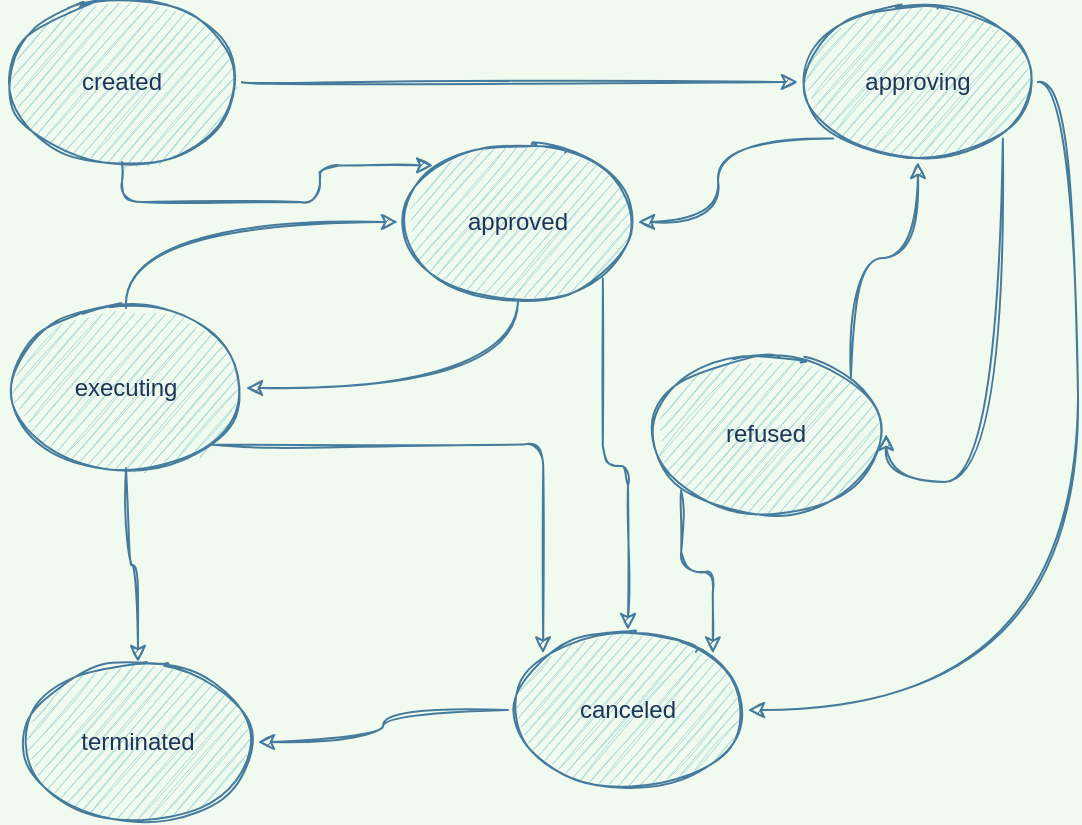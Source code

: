 <mxfile version="13.6.5">
    <diagram id="ks2xiVpTTtP8zvKofEod" name="Page-1">
        <mxGraphModel dx="948" dy="548" grid="0" gridSize="10" guides="1" tooltips="1" connect="1" arrows="1" fold="1" page="0" pageScale="1" pageWidth="827" pageHeight="1169" background="#F1FAEE" math="0" shadow="0">
            <root>
                <mxCell id="0"/>
                <mxCell id="1" parent="0"/>
                <mxCell id="10" style="edgeStyle=orthogonalEdgeStyle;orthogonalLoop=1;jettySize=auto;html=1;exitX=1;exitY=0.5;exitDx=0;exitDy=0;entryX=0;entryY=0.5;entryDx=0;entryDy=0;curved=1;labelBackgroundColor=#F1FAEE;strokeColor=#457B9D;fontColor=#1D3557;sketch=1;" edge="1" parent="1" source="2" target="4">
                    <mxGeometry relative="1" as="geometry"/>
                </mxCell>
                <mxCell id="67" style="edgeStyle=orthogonalEdgeStyle;curved=0;rounded=1;orthogonalLoop=1;jettySize=auto;html=1;exitX=0.5;exitY=1;exitDx=0;exitDy=0;entryX=0;entryY=0;entryDx=0;entryDy=0;strokeColor=#457B9D;fillColor=#A8DADC;fontColor=#1D3557;sketch=1;" edge="1" parent="1" source="2" target="7">
                    <mxGeometry relative="1" as="geometry"/>
                </mxCell>
                <mxCell id="2" value="created" style="ellipse;whiteSpace=wrap;html=1;rounded=1;fillColor=#A8DADC;strokeColor=#457B9D;fontColor=#1D3557;sketch=1;" vertex="1" parent="1">
                    <mxGeometry x="9" y="180" width="120" height="80" as="geometry"/>
                </mxCell>
                <mxCell id="14" style="edgeStyle=orthogonalEdgeStyle;orthogonalLoop=1;jettySize=auto;html=1;exitX=0;exitY=1;exitDx=0;exitDy=0;entryX=1;entryY=0.5;entryDx=0;entryDy=0;curved=1;labelBackgroundColor=#F1FAEE;strokeColor=#457B9D;fontColor=#1D3557;sketch=1;" edge="1" parent="1" source="4" target="7">
                    <mxGeometry relative="1" as="geometry"/>
                </mxCell>
                <mxCell id="15" style="edgeStyle=orthogonalEdgeStyle;orthogonalLoop=1;jettySize=auto;html=1;exitX=1;exitY=0.5;exitDx=0;exitDy=0;entryX=1;entryY=0.5;entryDx=0;entryDy=0;curved=1;labelBackgroundColor=#F1FAEE;strokeColor=#457B9D;fontColor=#1D3557;sketch=1;" edge="1" parent="1" source="4" target="6">
                    <mxGeometry relative="1" as="geometry"/>
                </mxCell>
                <mxCell id="29" style="edgeStyle=orthogonalEdgeStyle;orthogonalLoop=1;jettySize=auto;html=1;exitX=1;exitY=1;exitDx=0;exitDy=0;entryX=1;entryY=0.5;entryDx=0;entryDy=0;curved=1;labelBackgroundColor=#F1FAEE;strokeColor=#457B9D;fontColor=#1D3557;sketch=1;" edge="1" parent="1" source="4" target="9">
                    <mxGeometry relative="1" as="geometry">
                        <Array as="points">
                            <mxPoint x="509" y="420"/>
                        </Array>
                    </mxGeometry>
                </mxCell>
                <mxCell id="4" value="approving" style="ellipse;whiteSpace=wrap;html=1;rounded=1;fillColor=#A8DADC;strokeColor=#457B9D;fontColor=#1D3557;sketch=1;" vertex="1" parent="1">
                    <mxGeometry x="407" y="180" width="120" height="80" as="geometry"/>
                </mxCell>
                <mxCell id="12" style="edgeStyle=orthogonalEdgeStyle;orthogonalLoop=1;jettySize=auto;html=1;exitX=0;exitY=0.5;exitDx=0;exitDy=0;curved=1;labelBackgroundColor=#F1FAEE;strokeColor=#457B9D;fontColor=#1D3557;sketch=1;" edge="1" parent="1" source="6" target="8">
                    <mxGeometry relative="1" as="geometry"/>
                </mxCell>
                <mxCell id="6" value="canceled" style="ellipse;whiteSpace=wrap;html=1;rounded=1;fillColor=#A8DADC;strokeColor=#457B9D;fontColor=#1D3557;sketch=1;" vertex="1" parent="1">
                    <mxGeometry x="262" y="494" width="120" height="80" as="geometry"/>
                </mxCell>
                <mxCell id="27" style="edgeStyle=orthogonalEdgeStyle;orthogonalLoop=1;jettySize=auto;html=1;exitX=0.5;exitY=1;exitDx=0;exitDy=0;entryX=1;entryY=0.5;entryDx=0;entryDy=0;curved=1;labelBackgroundColor=#F1FAEE;strokeColor=#457B9D;fontColor=#1D3557;sketch=1;" edge="1" parent="1" source="7" target="23">
                    <mxGeometry relative="1" as="geometry"/>
                </mxCell>
                <mxCell id="71" style="edgeStyle=orthogonalEdgeStyle;curved=0;rounded=1;sketch=1;orthogonalLoop=1;jettySize=auto;html=1;exitX=1;exitY=1;exitDx=0;exitDy=0;strokeColor=#457B9D;fillColor=#A8DADC;fontColor=#1D3557;" edge="1" parent="1" source="7" target="6">
                    <mxGeometry relative="1" as="geometry"/>
                </mxCell>
                <mxCell id="7" value="approved" style="ellipse;whiteSpace=wrap;html=1;rounded=1;fillColor=#A8DADC;strokeColor=#457B9D;fontColor=#1D3557;sketch=1;" vertex="1" parent="1">
                    <mxGeometry x="207" y="250" width="120" height="80" as="geometry"/>
                </mxCell>
                <mxCell id="8" value="terminated" style="ellipse;whiteSpace=wrap;html=1;rounded=1;fillColor=#A8DADC;strokeColor=#457B9D;fontColor=#1D3557;sketch=1;" vertex="1" parent="1">
                    <mxGeometry x="17" y="510" width="120" height="80" as="geometry"/>
                </mxCell>
                <mxCell id="19" style="edgeStyle=orthogonalEdgeStyle;orthogonalLoop=1;jettySize=auto;html=1;exitX=1;exitY=0;exitDx=0;exitDy=0;entryX=0.5;entryY=1;entryDx=0;entryDy=0;curved=1;labelBackgroundColor=#F1FAEE;strokeColor=#457B9D;fontColor=#1D3557;sketch=1;" edge="1" parent="1" source="9" target="4">
                    <mxGeometry relative="1" as="geometry"/>
                </mxCell>
                <mxCell id="69" style="edgeStyle=orthogonalEdgeStyle;curved=0;rounded=1;sketch=1;orthogonalLoop=1;jettySize=auto;html=1;exitX=0;exitY=1;exitDx=0;exitDy=0;strokeColor=#457B9D;fillColor=#A8DADC;fontColor=#1D3557;entryX=1;entryY=0;entryDx=0;entryDy=0;" edge="1" parent="1" source="9" target="6">
                    <mxGeometry relative="1" as="geometry"/>
                </mxCell>
                <mxCell id="9" value="refused" style="ellipse;whiteSpace=wrap;html=1;rounded=1;fillColor=#A8DADC;strokeColor=#457B9D;fontColor=#1D3557;sketch=1;" vertex="1" parent="1">
                    <mxGeometry x="331" y="356" width="120" height="80" as="geometry"/>
                </mxCell>
                <mxCell id="25" style="edgeStyle=orthogonalEdgeStyle;orthogonalLoop=1;jettySize=auto;html=1;exitX=0.5;exitY=1;exitDx=0;exitDy=0;curved=1;labelBackgroundColor=#F1FAEE;strokeColor=#457B9D;fontColor=#1D3557;sketch=1;" edge="1" parent="1" source="23" target="8">
                    <mxGeometry relative="1" as="geometry"/>
                </mxCell>
                <mxCell id="28" style="edgeStyle=orthogonalEdgeStyle;orthogonalLoop=1;jettySize=auto;html=1;exitX=0.5;exitY=0;exitDx=0;exitDy=0;entryX=0;entryY=0.5;entryDx=0;entryDy=0;curved=1;labelBackgroundColor=#F1FAEE;strokeColor=#457B9D;fontColor=#1D3557;sketch=1;" edge="1" parent="1" source="23" target="7">
                    <mxGeometry relative="1" as="geometry"/>
                </mxCell>
                <mxCell id="70" style="edgeStyle=orthogonalEdgeStyle;curved=0;rounded=1;sketch=1;orthogonalLoop=1;jettySize=auto;html=1;exitX=1;exitY=1;exitDx=0;exitDy=0;entryX=0;entryY=0;entryDx=0;entryDy=0;strokeColor=#457B9D;fillColor=#A8DADC;fontColor=#1D3557;" edge="1" parent="1" source="23" target="6">
                    <mxGeometry relative="1" as="geometry"/>
                </mxCell>
                <mxCell id="23" value="executing" style="ellipse;whiteSpace=wrap;html=1;rounded=1;fillColor=#A8DADC;strokeColor=#457B9D;fontColor=#1D3557;sketch=1;" vertex="1" parent="1">
                    <mxGeometry x="11" y="333" width="120" height="80" as="geometry"/>
                </mxCell>
            </root>
        </mxGraphModel>
    </diagram>
</mxfile>